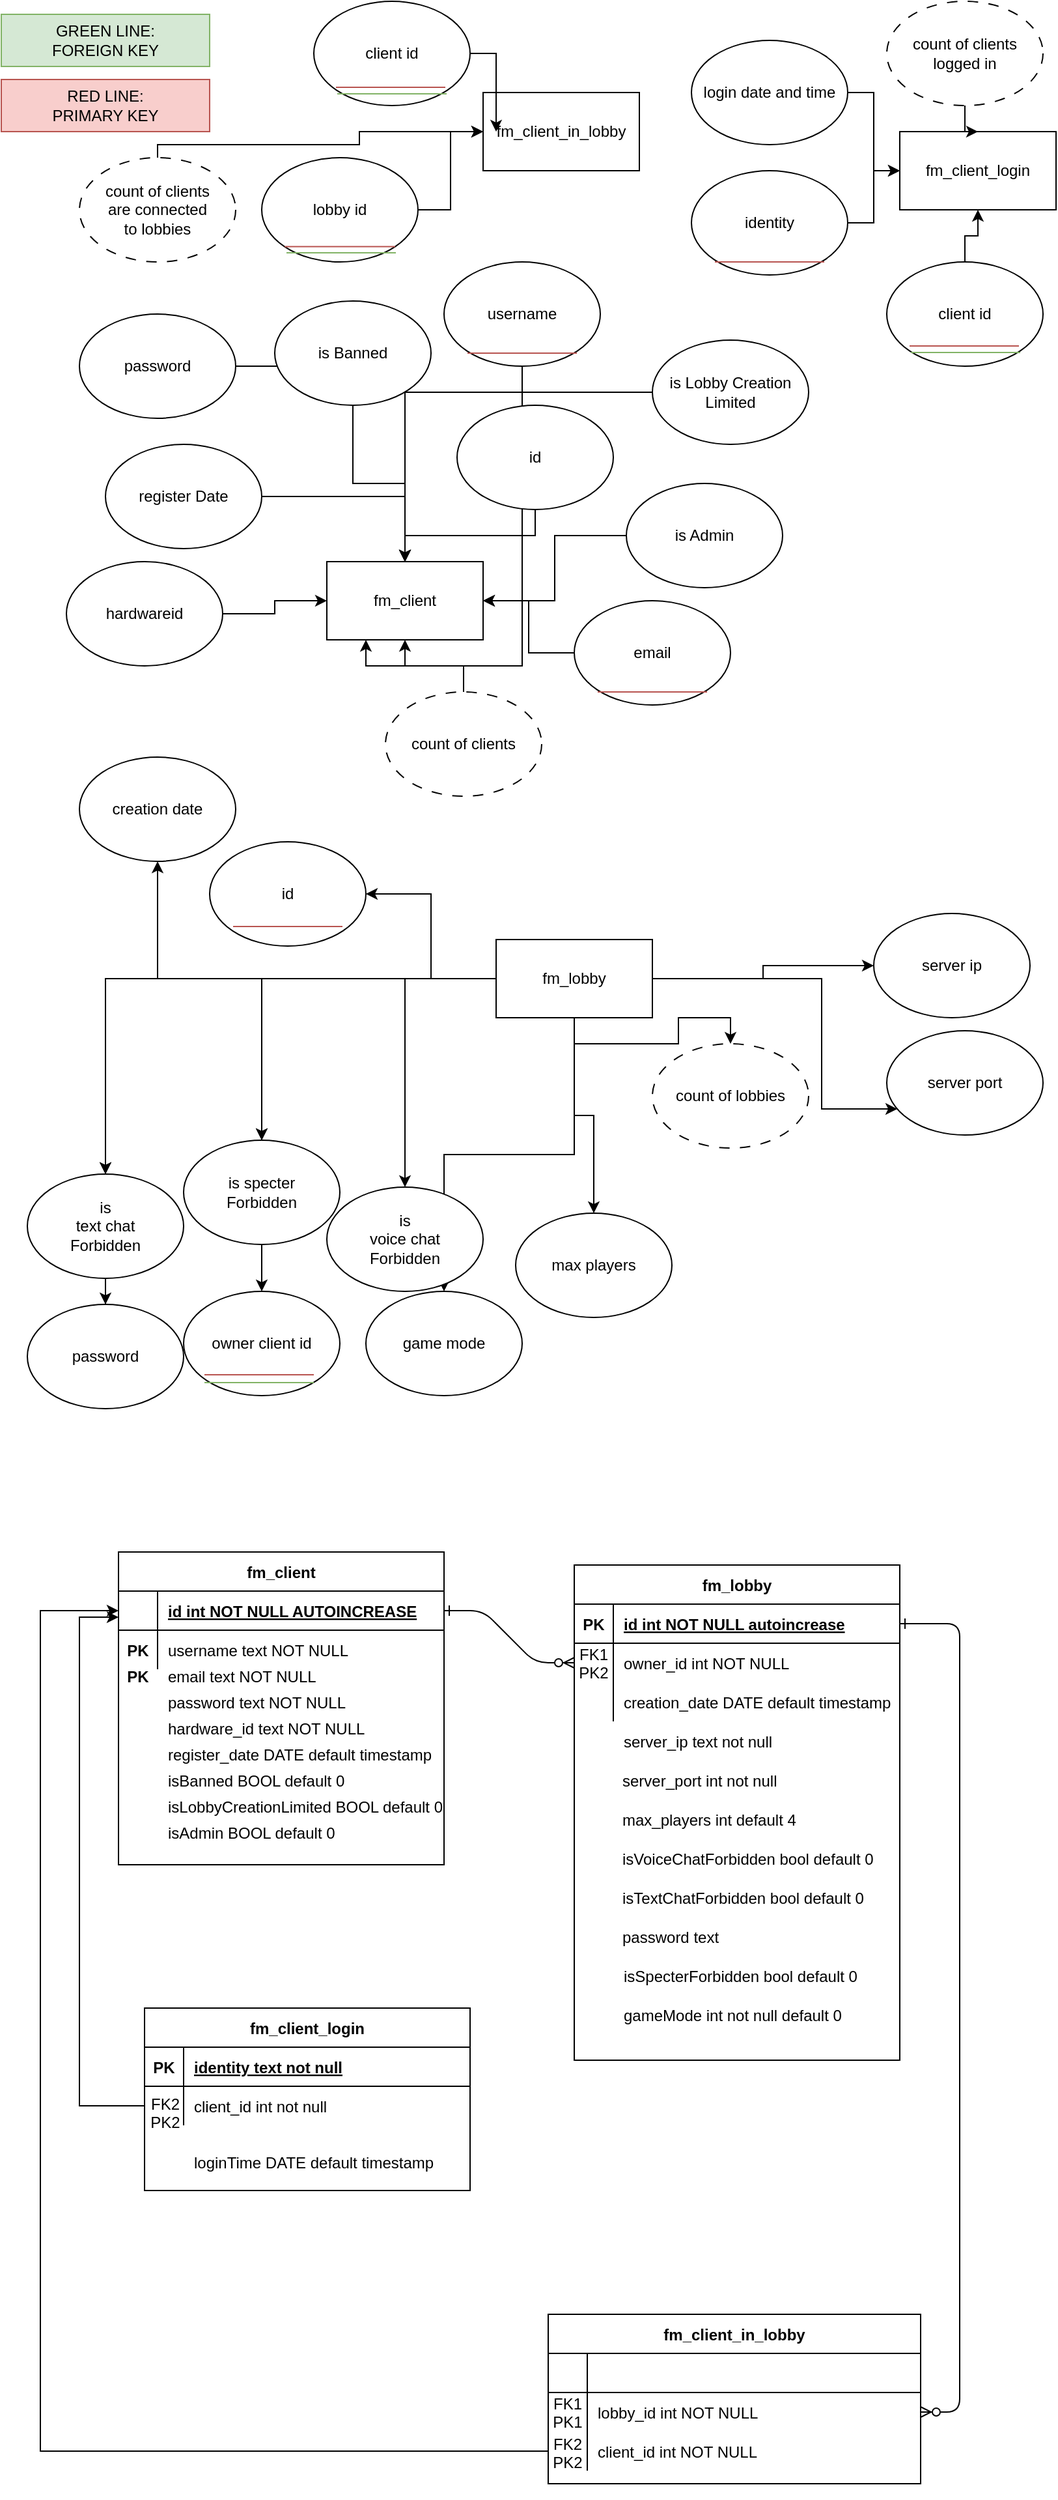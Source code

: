 <mxfile version="22.0.8" type="device">
  <diagram name="Page-1" id="tktyg8NoNVYXgs6iv8Ub">
    <mxGraphModel dx="-1100" dy="302" grid="1" gridSize="10" guides="1" tooltips="1" connect="1" arrows="1" fold="1" page="1" pageScale="1" pageWidth="850" pageHeight="1100" math="0" shadow="0">
      <root>
        <mxCell id="0" />
        <mxCell id="1" parent="0" />
        <mxCell id="DwJ4gObzANfrZFWLSYan-63" style="edgeStyle=orthogonalEdgeStyle;rounded=0;orthogonalLoop=1;jettySize=auto;html=1;entryX=0.25;entryY=1;entryDx=0;entryDy=0;" parent="1" source="DwJ4gObzANfrZFWLSYan-1" target="DwJ4gObzANfrZFWLSYan-57" edge="1">
          <mxGeometry relative="1" as="geometry" />
        </mxCell>
        <mxCell id="DwJ4gObzANfrZFWLSYan-1" value="username" style="ellipse;whiteSpace=wrap;html=1;" parent="1" vertex="1">
          <mxGeometry x="2050" y="210" width="120" height="80" as="geometry" />
        </mxCell>
        <mxCell id="DwJ4gObzANfrZFWLSYan-15" value="fm_client_in_lobby" style="rounded=0;whiteSpace=wrap;html=1;" parent="1" vertex="1">
          <mxGeometry x="2080" y="80" width="120" height="60" as="geometry" />
        </mxCell>
        <mxCell id="DwJ4gObzANfrZFWLSYan-61" style="edgeStyle=orthogonalEdgeStyle;rounded=0;orthogonalLoop=1;jettySize=auto;html=1;" parent="1" source="DwJ4gObzANfrZFWLSYan-16" target="DwJ4gObzANfrZFWLSYan-57" edge="1">
          <mxGeometry relative="1" as="geometry" />
        </mxCell>
        <mxCell id="DwJ4gObzANfrZFWLSYan-16" value="password" style="ellipse;whiteSpace=wrap;html=1;" parent="1" vertex="1">
          <mxGeometry x="1770" y="250" width="120" height="80" as="geometry" />
        </mxCell>
        <mxCell id="DwJ4gObzANfrZFWLSYan-64" style="edgeStyle=orthogonalEdgeStyle;rounded=0;orthogonalLoop=1;jettySize=auto;html=1;" parent="1" source="DwJ4gObzANfrZFWLSYan-17" target="DwJ4gObzANfrZFWLSYan-57" edge="1">
          <mxGeometry relative="1" as="geometry" />
        </mxCell>
        <mxCell id="DwJ4gObzANfrZFWLSYan-17" value="email" style="ellipse;whiteSpace=wrap;html=1;" parent="1" vertex="1">
          <mxGeometry x="2150" y="470" width="120" height="80" as="geometry" />
        </mxCell>
        <mxCell id="DwJ4gObzANfrZFWLSYan-65" style="edgeStyle=orthogonalEdgeStyle;rounded=0;orthogonalLoop=1;jettySize=auto;html=1;" parent="1" source="DwJ4gObzANfrZFWLSYan-18" target="DwJ4gObzANfrZFWLSYan-57" edge="1">
          <mxGeometry relative="1" as="geometry" />
        </mxCell>
        <mxCell id="DwJ4gObzANfrZFWLSYan-18" value="register Date" style="ellipse;whiteSpace=wrap;html=1;" parent="1" vertex="1">
          <mxGeometry x="1790" y="350" width="120" height="80" as="geometry" />
        </mxCell>
        <mxCell id="DwJ4gObzANfrZFWLSYan-69" style="edgeStyle=orthogonalEdgeStyle;rounded=0;orthogonalLoop=1;jettySize=auto;html=1;" parent="1" source="DwJ4gObzANfrZFWLSYan-19" target="DwJ4gObzANfrZFWLSYan-68" edge="1">
          <mxGeometry relative="1" as="geometry" />
        </mxCell>
        <mxCell id="DwJ4gObzANfrZFWLSYan-19" value="identity" style="ellipse;whiteSpace=wrap;html=1;" parent="1" vertex="1">
          <mxGeometry x="2240" y="140" width="120" height="80" as="geometry" />
        </mxCell>
        <mxCell id="DwJ4gObzANfrZFWLSYan-62" style="edgeStyle=orthogonalEdgeStyle;rounded=0;orthogonalLoop=1;jettySize=auto;html=1;" parent="1" source="DwJ4gObzANfrZFWLSYan-51" target="DwJ4gObzANfrZFWLSYan-57" edge="1">
          <mxGeometry relative="1" as="geometry" />
        </mxCell>
        <mxCell id="DwJ4gObzANfrZFWLSYan-105" style="edgeStyle=orthogonalEdgeStyle;rounded=0;orthogonalLoop=1;jettySize=auto;html=1;" parent="1" source="DwJ4gObzANfrZFWLSYan-23" target="DwJ4gObzANfrZFWLSYan-57" edge="1">
          <mxGeometry relative="1" as="geometry" />
        </mxCell>
        <mxCell id="DwJ4gObzANfrZFWLSYan-23" value="hardwareid" style="ellipse;whiteSpace=wrap;html=1;" parent="1" vertex="1">
          <mxGeometry x="1760" y="440" width="120" height="80" as="geometry" />
        </mxCell>
        <mxCell id="DwJ4gObzANfrZFWLSYan-24" style="edgeStyle=orthogonalEdgeStyle;rounded=0;orthogonalLoop=1;jettySize=auto;html=1;" parent="1" source="DwJ4gObzANfrZFWLSYan-56" target="DwJ4gObzANfrZFWLSYan-39" edge="1">
          <mxGeometry relative="1" as="geometry" />
        </mxCell>
        <mxCell id="DwJ4gObzANfrZFWLSYan-25" style="edgeStyle=orthogonalEdgeStyle;rounded=0;orthogonalLoop=1;jettySize=auto;html=1;" parent="1" source="DwJ4gObzANfrZFWLSYan-37" target="DwJ4gObzANfrZFWLSYan-38" edge="1">
          <mxGeometry relative="1" as="geometry" />
        </mxCell>
        <mxCell id="DwJ4gObzANfrZFWLSYan-26" style="edgeStyle=orthogonalEdgeStyle;rounded=0;orthogonalLoop=1;jettySize=auto;html=1;" parent="1" source="DwJ4gObzANfrZFWLSYan-37" target="DwJ4gObzANfrZFWLSYan-40" edge="1">
          <mxGeometry relative="1" as="geometry">
            <mxPoint x="2380" y="700" as="targetPoint" />
          </mxGeometry>
        </mxCell>
        <mxCell id="DwJ4gObzANfrZFWLSYan-27" style="edgeStyle=orthogonalEdgeStyle;rounded=0;orthogonalLoop=1;jettySize=auto;html=1;" parent="1" source="DwJ4gObzANfrZFWLSYan-54" target="DwJ4gObzANfrZFWLSYan-41" edge="1">
          <mxGeometry relative="1" as="geometry" />
        </mxCell>
        <mxCell id="DwJ4gObzANfrZFWLSYan-28" style="edgeStyle=orthogonalEdgeStyle;rounded=0;orthogonalLoop=1;jettySize=auto;html=1;" parent="1" source="DwJ4gObzANfrZFWLSYan-37" target="DwJ4gObzANfrZFWLSYan-44" edge="1">
          <mxGeometry relative="1" as="geometry" />
        </mxCell>
        <mxCell id="DwJ4gObzANfrZFWLSYan-29" style="edgeStyle=orthogonalEdgeStyle;rounded=0;orthogonalLoop=1;jettySize=auto;html=1;" parent="1" source="DwJ4gObzANfrZFWLSYan-37" target="DwJ4gObzANfrZFWLSYan-42" edge="1">
          <mxGeometry relative="1" as="geometry" />
        </mxCell>
        <mxCell id="DwJ4gObzANfrZFWLSYan-30" style="edgeStyle=orthogonalEdgeStyle;rounded=0;orthogonalLoop=1;jettySize=auto;html=1;" parent="1" source="DwJ4gObzANfrZFWLSYan-37" target="DwJ4gObzANfrZFWLSYan-56" edge="1">
          <mxGeometry relative="1" as="geometry" />
        </mxCell>
        <mxCell id="DwJ4gObzANfrZFWLSYan-31" style="edgeStyle=orthogonalEdgeStyle;rounded=0;orthogonalLoop=1;jettySize=auto;html=1;" parent="1" source="DwJ4gObzANfrZFWLSYan-37" target="DwJ4gObzANfrZFWLSYan-43" edge="1">
          <mxGeometry relative="1" as="geometry" />
        </mxCell>
        <mxCell id="DwJ4gObzANfrZFWLSYan-32" style="edgeStyle=orthogonalEdgeStyle;rounded=0;orthogonalLoop=1;jettySize=auto;html=1;" parent="1" source="DwJ4gObzANfrZFWLSYan-37" target="DwJ4gObzANfrZFWLSYan-45" edge="1">
          <mxGeometry relative="1" as="geometry" />
        </mxCell>
        <mxCell id="DwJ4gObzANfrZFWLSYan-33" style="edgeStyle=orthogonalEdgeStyle;rounded=0;orthogonalLoop=1;jettySize=auto;html=1;" parent="1" source="DwJ4gObzANfrZFWLSYan-37" target="DwJ4gObzANfrZFWLSYan-46" edge="1">
          <mxGeometry relative="1" as="geometry">
            <Array as="points">
              <mxPoint x="2340" y="760" />
              <mxPoint x="2340" y="860" />
            </Array>
          </mxGeometry>
        </mxCell>
        <mxCell id="DwJ4gObzANfrZFWLSYan-35" style="edgeStyle=orthogonalEdgeStyle;rounded=0;orthogonalLoop=1;jettySize=auto;html=1;" parent="1" source="DwJ4gObzANfrZFWLSYan-37" target="DwJ4gObzANfrZFWLSYan-54" edge="1">
          <mxGeometry relative="1" as="geometry" />
        </mxCell>
        <mxCell id="1jXazLXZazgQGRbLhZom-4" style="edgeStyle=orthogonalEdgeStyle;rounded=0;orthogonalLoop=1;jettySize=auto;html=1;" edge="1" parent="1" source="DwJ4gObzANfrZFWLSYan-37" target="1jXazLXZazgQGRbLhZom-3">
          <mxGeometry relative="1" as="geometry" />
        </mxCell>
        <mxCell id="DwJ4gObzANfrZFWLSYan-37" value="fm_lobby" style="rounded=0;whiteSpace=wrap;html=1;" parent="1" vertex="1">
          <mxGeometry x="2090" y="730" width="120" height="60" as="geometry" />
        </mxCell>
        <mxCell id="DwJ4gObzANfrZFWLSYan-38" value="id" style="ellipse;whiteSpace=wrap;html=1;" parent="1" vertex="1">
          <mxGeometry x="1870" y="655" width="120" height="80" as="geometry" />
        </mxCell>
        <mxCell id="DwJ4gObzANfrZFWLSYan-39" value="password" style="ellipse;whiteSpace=wrap;html=1;" parent="1" vertex="1">
          <mxGeometry x="1730" y="1010" width="120" height="80" as="geometry" />
        </mxCell>
        <mxCell id="DwJ4gObzANfrZFWLSYan-40" value="game mode" style="ellipse;whiteSpace=wrap;html=1;" parent="1" vertex="1">
          <mxGeometry x="1990" y="1000" width="120" height="80" as="geometry" />
        </mxCell>
        <mxCell id="DwJ4gObzANfrZFWLSYan-41" value="owner client id" style="ellipse;whiteSpace=wrap;html=1;" parent="1" vertex="1">
          <mxGeometry x="1850" y="1000" width="120" height="80" as="geometry" />
        </mxCell>
        <mxCell id="DwJ4gObzANfrZFWLSYan-42" value="is&lt;br&gt;voice chat&lt;br&gt;Forbidden" style="ellipse;whiteSpace=wrap;html=1;" parent="1" vertex="1">
          <mxGeometry x="1960" y="920" width="120" height="80" as="geometry" />
        </mxCell>
        <mxCell id="DwJ4gObzANfrZFWLSYan-43" value="creation date" style="ellipse;whiteSpace=wrap;html=1;" parent="1" vertex="1">
          <mxGeometry x="1770" y="590" width="120" height="80" as="geometry" />
        </mxCell>
        <mxCell id="DwJ4gObzANfrZFWLSYan-44" value="max players" style="ellipse;whiteSpace=wrap;html=1;" parent="1" vertex="1">
          <mxGeometry x="2105" y="940" width="120" height="80" as="geometry" />
        </mxCell>
        <mxCell id="DwJ4gObzANfrZFWLSYan-45" value="server ip" style="ellipse;whiteSpace=wrap;html=1;" parent="1" vertex="1">
          <mxGeometry x="2380" y="710" width="120" height="80" as="geometry" />
        </mxCell>
        <mxCell id="DwJ4gObzANfrZFWLSYan-46" value="server port" style="ellipse;whiteSpace=wrap;html=1;" parent="1" vertex="1">
          <mxGeometry x="2390" y="800" width="120" height="80" as="geometry" />
        </mxCell>
        <mxCell id="1jXazLXZazgQGRbLhZom-6" style="edgeStyle=orthogonalEdgeStyle;rounded=0;orthogonalLoop=1;jettySize=auto;html=1;entryX=0;entryY=0.5;entryDx=0;entryDy=0;" edge="1" parent="1" source="DwJ4gObzANfrZFWLSYan-47" target="DwJ4gObzANfrZFWLSYan-15">
          <mxGeometry relative="1" as="geometry">
            <Array as="points">
              <mxPoint x="1830" y="120" />
              <mxPoint x="1985" y="120" />
              <mxPoint x="1985" y="110" />
            </Array>
          </mxGeometry>
        </mxCell>
        <mxCell id="DwJ4gObzANfrZFWLSYan-47" value="count of clients&lt;br&gt;are connected&lt;br&gt;to lobbies" style="ellipse;whiteSpace=wrap;html=1;dashed=1;dashPattern=8 8;" parent="1" vertex="1">
          <mxGeometry x="1770" y="130" width="120" height="80" as="geometry" />
        </mxCell>
        <mxCell id="DwJ4gObzANfrZFWLSYan-76" style="edgeStyle=orthogonalEdgeStyle;rounded=0;orthogonalLoop=1;jettySize=auto;html=1;" parent="1" source="DwJ4gObzANfrZFWLSYan-49" target="DwJ4gObzANfrZFWLSYan-57" edge="1">
          <mxGeometry relative="1" as="geometry" />
        </mxCell>
        <mxCell id="DwJ4gObzANfrZFWLSYan-49" value="is Admin" style="ellipse;whiteSpace=wrap;html=1;" parent="1" vertex="1">
          <mxGeometry x="2190" y="380" width="120" height="80" as="geometry" />
        </mxCell>
        <mxCell id="DwJ4gObzANfrZFWLSYan-75" style="edgeStyle=orthogonalEdgeStyle;rounded=0;orthogonalLoop=1;jettySize=auto;html=1;" parent="1" source="DwJ4gObzANfrZFWLSYan-50" target="DwJ4gObzANfrZFWLSYan-57" edge="1">
          <mxGeometry relative="1" as="geometry" />
        </mxCell>
        <mxCell id="DwJ4gObzANfrZFWLSYan-50" value="is Banned" style="ellipse;whiteSpace=wrap;html=1;" parent="1" vertex="1">
          <mxGeometry x="1920" y="240" width="120" height="80" as="geometry" />
        </mxCell>
        <mxCell id="DwJ4gObzANfrZFWLSYan-77" style="edgeStyle=orthogonalEdgeStyle;rounded=0;orthogonalLoop=1;jettySize=auto;html=1;" parent="1" source="DwJ4gObzANfrZFWLSYan-51" target="DwJ4gObzANfrZFWLSYan-57" edge="1">
          <mxGeometry relative="1" as="geometry" />
        </mxCell>
        <mxCell id="DwJ4gObzANfrZFWLSYan-84" style="edgeStyle=orthogonalEdgeStyle;rounded=0;orthogonalLoop=1;jettySize=auto;html=1;" parent="1" source="DwJ4gObzANfrZFWLSYan-52" target="DwJ4gObzANfrZFWLSYan-15" edge="1">
          <mxGeometry relative="1" as="geometry" />
        </mxCell>
        <mxCell id="DwJ4gObzANfrZFWLSYan-52" value="lobby id" style="ellipse;whiteSpace=wrap;html=1;" parent="1" vertex="1">
          <mxGeometry x="1910" y="130" width="120" height="80" as="geometry" />
        </mxCell>
        <mxCell id="DwJ4gObzANfrZFWLSYan-53" value="" style="edgeStyle=orthogonalEdgeStyle;rounded=0;orthogonalLoop=1;jettySize=auto;html=1;" parent="1" source="DwJ4gObzANfrZFWLSYan-37" target="DwJ4gObzANfrZFWLSYan-54" edge="1">
          <mxGeometry relative="1" as="geometry">
            <mxPoint x="2090" y="760" as="sourcePoint" />
            <mxPoint x="1920" y="1090" as="targetPoint" />
          </mxGeometry>
        </mxCell>
        <mxCell id="DwJ4gObzANfrZFWLSYan-54" value="is specter &lt;br&gt;Forbidden" style="ellipse;whiteSpace=wrap;html=1;" parent="1" vertex="1">
          <mxGeometry x="1850" y="884" width="120" height="80" as="geometry" />
        </mxCell>
        <mxCell id="DwJ4gObzANfrZFWLSYan-55" value="" style="edgeStyle=orthogonalEdgeStyle;rounded=0;orthogonalLoop=1;jettySize=auto;html=1;" parent="1" source="DwJ4gObzANfrZFWLSYan-37" target="DwJ4gObzANfrZFWLSYan-56" edge="1">
          <mxGeometry relative="1" as="geometry">
            <mxPoint x="2090" y="760" as="sourcePoint" />
            <mxPoint x="1790" y="1080" as="targetPoint" />
          </mxGeometry>
        </mxCell>
        <mxCell id="DwJ4gObzANfrZFWLSYan-56" value="is&lt;br&gt;text chat&lt;br&gt;Forbidden" style="ellipse;whiteSpace=wrap;html=1;" parent="1" vertex="1">
          <mxGeometry x="1730" y="910" width="120" height="80" as="geometry" />
        </mxCell>
        <mxCell id="DwJ4gObzANfrZFWLSYan-57" value="fm_client" style="rounded=0;whiteSpace=wrap;html=1;" parent="1" vertex="1">
          <mxGeometry x="1960" y="440" width="120" height="60" as="geometry" />
        </mxCell>
        <mxCell id="DwJ4gObzANfrZFWLSYan-67" style="edgeStyle=orthogonalEdgeStyle;rounded=0;orthogonalLoop=1;jettySize=auto;html=1;" parent="1" source="DwJ4gObzANfrZFWLSYan-66" target="DwJ4gObzANfrZFWLSYan-57" edge="1">
          <mxGeometry relative="1" as="geometry" />
        </mxCell>
        <mxCell id="DwJ4gObzANfrZFWLSYan-66" value="id" style="ellipse;whiteSpace=wrap;html=1;" parent="1" vertex="1">
          <mxGeometry x="2060" y="320" width="120" height="80" as="geometry" />
        </mxCell>
        <mxCell id="DwJ4gObzANfrZFWLSYan-68" value="fm_client_login" style="rounded=0;whiteSpace=wrap;html=1;" parent="1" vertex="1">
          <mxGeometry x="2400" y="110" width="120" height="60" as="geometry" />
        </mxCell>
        <mxCell id="DwJ4gObzANfrZFWLSYan-72" style="edgeStyle=orthogonalEdgeStyle;rounded=0;orthogonalLoop=1;jettySize=auto;html=1;" parent="1" source="DwJ4gObzANfrZFWLSYan-71" target="DwJ4gObzANfrZFWLSYan-68" edge="1">
          <mxGeometry relative="1" as="geometry" />
        </mxCell>
        <mxCell id="DwJ4gObzANfrZFWLSYan-71" value="client id" style="ellipse;whiteSpace=wrap;html=1;" parent="1" vertex="1">
          <mxGeometry x="2390" y="210" width="120" height="80" as="geometry" />
        </mxCell>
        <mxCell id="DwJ4gObzANfrZFWLSYan-103" value="" style="edgeStyle=orthogonalEdgeStyle;rounded=0;orthogonalLoop=1;jettySize=auto;html=1;" parent="1" source="DwJ4gObzANfrZFWLSYan-73" target="DwJ4gObzANfrZFWLSYan-68" edge="1">
          <mxGeometry relative="1" as="geometry" />
        </mxCell>
        <mxCell id="DwJ4gObzANfrZFWLSYan-73" value="login date and time" style="ellipse;whiteSpace=wrap;html=1;" parent="1" vertex="1">
          <mxGeometry x="2240" y="40" width="120" height="80" as="geometry" />
        </mxCell>
        <mxCell id="DwJ4gObzANfrZFWLSYan-83" style="edgeStyle=orthogonalEdgeStyle;rounded=0;orthogonalLoop=1;jettySize=auto;html=1;" parent="1" source="DwJ4gObzANfrZFWLSYan-79" target="DwJ4gObzANfrZFWLSYan-15" edge="1">
          <mxGeometry relative="1" as="geometry" />
        </mxCell>
        <mxCell id="DwJ4gObzANfrZFWLSYan-79" value="client id" style="ellipse;whiteSpace=wrap;html=1;" parent="1" vertex="1">
          <mxGeometry x="1950" y="10" width="120" height="80" as="geometry" />
        </mxCell>
        <mxCell id="DwJ4gObzANfrZFWLSYan-88" value="" style="endArrow=none;html=1;rounded=0;exitX=0;exitY=1;exitDx=0;exitDy=0;entryX=1;entryY=1;entryDx=0;entryDy=0;fillColor=#f8cecc;strokeColor=#b85450;" parent="1" source="DwJ4gObzANfrZFWLSYan-52" target="DwJ4gObzANfrZFWLSYan-52" edge="1">
          <mxGeometry width="50" height="50" relative="1" as="geometry">
            <mxPoint x="2010" y="340" as="sourcePoint" />
            <mxPoint x="2060" y="290" as="targetPoint" />
          </mxGeometry>
        </mxCell>
        <mxCell id="DwJ4gObzANfrZFWLSYan-89" value="" style="endArrow=none;html=1;rounded=0;exitX=0;exitY=1;exitDx=0;exitDy=0;entryX=1;entryY=1;entryDx=0;entryDy=0;fillColor=#d5e8d4;strokeColor=#82b366;" parent="1" edge="1">
          <mxGeometry width="50" height="50" relative="1" as="geometry">
            <mxPoint x="1929" y="203" as="sourcePoint" />
            <mxPoint x="2013" y="203" as="targetPoint" />
          </mxGeometry>
        </mxCell>
        <mxCell id="DwJ4gObzANfrZFWLSYan-90" value="" style="endArrow=none;html=1;rounded=0;exitX=0;exitY=1;exitDx=0;exitDy=0;entryX=1;entryY=1;entryDx=0;entryDy=0;fillColor=#f8cecc;strokeColor=#b85450;" parent="1" edge="1">
          <mxGeometry width="50" height="50" relative="1" as="geometry">
            <mxPoint x="1967" y="76" as="sourcePoint" />
            <mxPoint x="2051" y="76" as="targetPoint" />
          </mxGeometry>
        </mxCell>
        <mxCell id="DwJ4gObzANfrZFWLSYan-91" value="" style="endArrow=none;html=1;rounded=0;exitX=0;exitY=1;exitDx=0;exitDy=0;entryX=1;entryY=1;entryDx=0;entryDy=0;fillColor=#d5e8d4;strokeColor=#82b366;" parent="1" edge="1">
          <mxGeometry width="50" height="50" relative="1" as="geometry">
            <mxPoint x="1968" y="81" as="sourcePoint" />
            <mxPoint x="2052" y="81" as="targetPoint" />
          </mxGeometry>
        </mxCell>
        <mxCell id="DwJ4gObzANfrZFWLSYan-92" value="" style="endArrow=none;html=1;rounded=0;exitX=0;exitY=1;exitDx=0;exitDy=0;entryX=1;entryY=1;entryDx=0;entryDy=0;fillColor=#f8cecc;strokeColor=#b85450;" parent="1" edge="1">
          <mxGeometry width="50" height="50" relative="1" as="geometry">
            <mxPoint x="2407.5" y="274.52" as="sourcePoint" />
            <mxPoint x="2491.5" y="274.52" as="targetPoint" />
          </mxGeometry>
        </mxCell>
        <mxCell id="DwJ4gObzANfrZFWLSYan-93" value="" style="endArrow=none;html=1;rounded=0;exitX=0;exitY=1;exitDx=0;exitDy=0;entryX=1;entryY=1;entryDx=0;entryDy=0;fillColor=#d5e8d4;strokeColor=#82b366;" parent="1" edge="1">
          <mxGeometry width="50" height="50" relative="1" as="geometry">
            <mxPoint x="2408.5" y="279.52" as="sourcePoint" />
            <mxPoint x="2492.5" y="279.52" as="targetPoint" />
          </mxGeometry>
        </mxCell>
        <mxCell id="DwJ4gObzANfrZFWLSYan-94" value="" style="endArrow=none;html=1;rounded=0;exitX=0;exitY=1;exitDx=0;exitDy=0;entryX=1;entryY=1;entryDx=0;entryDy=0;fillColor=#f8cecc;strokeColor=#b85450;" parent="1" edge="1">
          <mxGeometry width="50" height="50" relative="1" as="geometry">
            <mxPoint x="2258" y="210" as="sourcePoint" />
            <mxPoint x="2342" y="210" as="targetPoint" />
          </mxGeometry>
        </mxCell>
        <mxCell id="DwJ4gObzANfrZFWLSYan-97" value="" style="endArrow=none;html=1;rounded=0;exitX=0;exitY=1;exitDx=0;exitDy=0;entryX=1;entryY=1;entryDx=0;entryDy=0;fillColor=#f8cecc;strokeColor=#b85450;" parent="1" edge="1">
          <mxGeometry width="50" height="50" relative="1" as="geometry">
            <mxPoint x="2068" y="280" as="sourcePoint" />
            <mxPoint x="2152" y="280" as="targetPoint" />
          </mxGeometry>
        </mxCell>
        <mxCell id="DwJ4gObzANfrZFWLSYan-98" value="" style="endArrow=none;html=1;rounded=0;exitX=0;exitY=1;exitDx=0;exitDy=0;entryX=1;entryY=1;entryDx=0;entryDy=0;fillColor=#f8cecc;strokeColor=#b85450;" parent="1" edge="1">
          <mxGeometry width="50" height="50" relative="1" as="geometry">
            <mxPoint x="2168" y="540" as="sourcePoint" />
            <mxPoint x="2252" y="540" as="targetPoint" />
          </mxGeometry>
        </mxCell>
        <mxCell id="DwJ4gObzANfrZFWLSYan-101" value="RED LINE:&lt;br&gt;PRIMARY KEY" style="text;html=1;strokeColor=#b85450;fillColor=#f8cecc;align=center;verticalAlign=middle;whiteSpace=wrap;rounded=0;" parent="1" vertex="1">
          <mxGeometry x="1710" y="70" width="160" height="40" as="geometry" />
        </mxCell>
        <mxCell id="DwJ4gObzANfrZFWLSYan-102" value="GREEN LINE: &lt;br&gt;FOREIGN KEY" style="text;html=1;strokeColor=#82b366;fillColor=#d5e8d4;align=center;verticalAlign=middle;whiteSpace=wrap;rounded=0;" parent="1" vertex="1">
          <mxGeometry x="1710" y="20" width="160" height="40" as="geometry" />
        </mxCell>
        <mxCell id="DwJ4gObzANfrZFWLSYan-51" value="is Lobby Creation&lt;br&gt;Limited" style="ellipse;whiteSpace=wrap;html=1;" parent="1" vertex="1">
          <mxGeometry x="2210" y="270" width="120" height="80" as="geometry" />
        </mxCell>
        <mxCell id="DwJ4gObzANfrZFWLSYan-107" value="" style="edgeStyle=entityRelationEdgeStyle;endArrow=ERzeroToMany;startArrow=ERone;endFill=1;startFill=0;" parent="1" source="DwJ4gObzANfrZFWLSYan-130" target="DwJ4gObzANfrZFWLSYan-113" edge="1">
          <mxGeometry width="100" height="100" relative="1" as="geometry">
            <mxPoint x="2020" y="1800" as="sourcePoint" />
            <mxPoint x="2120" y="1700" as="targetPoint" />
          </mxGeometry>
        </mxCell>
        <mxCell id="DwJ4gObzANfrZFWLSYan-108" value="" style="edgeStyle=entityRelationEdgeStyle;endArrow=ERzeroToMany;startArrow=ERone;endFill=1;startFill=0;" parent="1" source="DwJ4gObzANfrZFWLSYan-110" target="DwJ4gObzANfrZFWLSYan-123" edge="1">
          <mxGeometry width="100" height="100" relative="1" as="geometry">
            <mxPoint x="2080" y="1260" as="sourcePoint" />
            <mxPoint x="2140" y="1285" as="targetPoint" />
          </mxGeometry>
        </mxCell>
        <mxCell id="DwJ4gObzANfrZFWLSYan-109" value="fm_lobby" style="shape=table;startSize=30;container=1;collapsible=1;childLayout=tableLayout;fixedRows=1;rowLines=0;fontStyle=1;align=center;resizeLast=1;" parent="1" vertex="1">
          <mxGeometry x="2150" y="1210" width="250" height="380" as="geometry" />
        </mxCell>
        <mxCell id="DwJ4gObzANfrZFWLSYan-110" value="" style="shape=partialRectangle;collapsible=0;dropTarget=0;pointerEvents=0;fillColor=none;points=[[0,0.5],[1,0.5]];portConstraint=eastwest;top=0;left=0;right=0;bottom=1;" parent="DwJ4gObzANfrZFWLSYan-109" vertex="1">
          <mxGeometry y="30" width="250" height="30" as="geometry" />
        </mxCell>
        <mxCell id="DwJ4gObzANfrZFWLSYan-111" value="PK" style="shape=partialRectangle;overflow=hidden;connectable=0;fillColor=none;top=0;left=0;bottom=0;right=0;fontStyle=1;" parent="DwJ4gObzANfrZFWLSYan-110" vertex="1">
          <mxGeometry width="30" height="30" as="geometry">
            <mxRectangle width="30" height="30" as="alternateBounds" />
          </mxGeometry>
        </mxCell>
        <mxCell id="DwJ4gObzANfrZFWLSYan-112" value="id int NOT NULL autoincrease" style="shape=partialRectangle;overflow=hidden;connectable=0;fillColor=none;top=0;left=0;bottom=0;right=0;align=left;spacingLeft=6;fontStyle=5;" parent="DwJ4gObzANfrZFWLSYan-110" vertex="1">
          <mxGeometry x="30" width="220" height="30" as="geometry">
            <mxRectangle width="220" height="30" as="alternateBounds" />
          </mxGeometry>
        </mxCell>
        <mxCell id="DwJ4gObzANfrZFWLSYan-113" value="" style="shape=partialRectangle;collapsible=0;dropTarget=0;pointerEvents=0;fillColor=none;points=[[0,0.5],[1,0.5]];portConstraint=eastwest;top=0;left=0;right=0;bottom=0;" parent="DwJ4gObzANfrZFWLSYan-109" vertex="1">
          <mxGeometry y="60" width="250" height="30" as="geometry" />
        </mxCell>
        <mxCell id="DwJ4gObzANfrZFWLSYan-114" value="FK1&#xa;PK2" style="shape=partialRectangle;overflow=hidden;connectable=0;fillColor=none;top=0;left=0;bottom=0;right=0;" parent="DwJ4gObzANfrZFWLSYan-113" vertex="1">
          <mxGeometry width="30" height="30" as="geometry">
            <mxRectangle width="30" height="30" as="alternateBounds" />
          </mxGeometry>
        </mxCell>
        <mxCell id="DwJ4gObzANfrZFWLSYan-115" value="owner_id int NOT NULL" style="shape=partialRectangle;overflow=hidden;connectable=0;fillColor=none;top=0;left=0;bottom=0;right=0;align=left;spacingLeft=6;" parent="DwJ4gObzANfrZFWLSYan-113" vertex="1">
          <mxGeometry x="30" width="220" height="30" as="geometry">
            <mxRectangle width="220" height="30" as="alternateBounds" />
          </mxGeometry>
        </mxCell>
        <mxCell id="DwJ4gObzANfrZFWLSYan-116" value="" style="shape=partialRectangle;collapsible=0;dropTarget=0;pointerEvents=0;fillColor=none;points=[[0,0.5],[1,0.5]];portConstraint=eastwest;top=0;left=0;right=0;bottom=0;" parent="DwJ4gObzANfrZFWLSYan-109" vertex="1">
          <mxGeometry y="90" width="250" height="30" as="geometry" />
        </mxCell>
        <mxCell id="DwJ4gObzANfrZFWLSYan-117" value="" style="shape=partialRectangle;overflow=hidden;connectable=0;fillColor=none;top=0;left=0;bottom=0;right=0;" parent="DwJ4gObzANfrZFWLSYan-116" vertex="1">
          <mxGeometry width="30" height="30" as="geometry">
            <mxRectangle width="30" height="30" as="alternateBounds" />
          </mxGeometry>
        </mxCell>
        <mxCell id="DwJ4gObzANfrZFWLSYan-118" value="creation_date DATE default timestamp" style="shape=partialRectangle;overflow=hidden;connectable=0;fillColor=none;top=0;left=0;bottom=0;right=0;align=left;spacingLeft=6;" parent="DwJ4gObzANfrZFWLSYan-116" vertex="1">
          <mxGeometry x="30" width="220" height="30" as="geometry">
            <mxRectangle width="220" height="30" as="alternateBounds" />
          </mxGeometry>
        </mxCell>
        <mxCell id="DwJ4gObzANfrZFWLSYan-119" value="fm_client_in_lobby" style="shape=table;startSize=30;container=1;collapsible=1;childLayout=tableLayout;fixedRows=1;rowLines=0;fontStyle=1;align=center;resizeLast=1;" parent="1" vertex="1">
          <mxGeometry x="2130" y="1785" width="286" height="130" as="geometry" />
        </mxCell>
        <mxCell id="DwJ4gObzANfrZFWLSYan-120" value="" style="shape=partialRectangle;collapsible=0;dropTarget=0;pointerEvents=0;fillColor=none;points=[[0,0.5],[1,0.5]];portConstraint=eastwest;top=0;left=0;right=0;bottom=1;" parent="DwJ4gObzANfrZFWLSYan-119" vertex="1">
          <mxGeometry y="30" width="286" height="30" as="geometry" />
        </mxCell>
        <mxCell id="DwJ4gObzANfrZFWLSYan-121" value="" style="shape=partialRectangle;overflow=hidden;connectable=0;fillColor=none;top=0;left=0;bottom=0;right=0;fontStyle=1;" parent="DwJ4gObzANfrZFWLSYan-120" vertex="1">
          <mxGeometry width="30" height="30" as="geometry">
            <mxRectangle width="30" height="30" as="alternateBounds" />
          </mxGeometry>
        </mxCell>
        <mxCell id="DwJ4gObzANfrZFWLSYan-122" value="" style="shape=partialRectangle;overflow=hidden;connectable=0;fillColor=none;top=0;left=0;bottom=0;right=0;align=left;spacingLeft=6;fontStyle=5;" parent="DwJ4gObzANfrZFWLSYan-120" vertex="1">
          <mxGeometry x="30" width="256" height="30" as="geometry">
            <mxRectangle width="256" height="30" as="alternateBounds" />
          </mxGeometry>
        </mxCell>
        <mxCell id="DwJ4gObzANfrZFWLSYan-123" value="" style="shape=partialRectangle;collapsible=0;dropTarget=0;pointerEvents=0;fillColor=none;points=[[0,0.5],[1,0.5]];portConstraint=eastwest;top=0;left=0;right=0;bottom=0;" parent="DwJ4gObzANfrZFWLSYan-119" vertex="1">
          <mxGeometry y="60" width="286" height="30" as="geometry" />
        </mxCell>
        <mxCell id="DwJ4gObzANfrZFWLSYan-124" value="FK1&#xa;PK1" style="shape=partialRectangle;overflow=hidden;connectable=0;fillColor=none;top=0;left=0;bottom=0;right=0;" parent="DwJ4gObzANfrZFWLSYan-123" vertex="1">
          <mxGeometry width="30" height="30" as="geometry">
            <mxRectangle width="30" height="30" as="alternateBounds" />
          </mxGeometry>
        </mxCell>
        <mxCell id="DwJ4gObzANfrZFWLSYan-125" value="lobby_id int NOT NULL" style="shape=partialRectangle;overflow=hidden;connectable=0;fillColor=none;top=0;left=0;bottom=0;right=0;align=left;spacingLeft=6;" parent="DwJ4gObzANfrZFWLSYan-123" vertex="1">
          <mxGeometry x="30" width="256" height="30" as="geometry">
            <mxRectangle width="256" height="30" as="alternateBounds" />
          </mxGeometry>
        </mxCell>
        <mxCell id="DwJ4gObzANfrZFWLSYan-126" value="" style="shape=partialRectangle;collapsible=0;dropTarget=0;pointerEvents=0;fillColor=none;points=[[0,0.5],[1,0.5]];portConstraint=eastwest;top=0;left=0;right=0;bottom=0;" parent="DwJ4gObzANfrZFWLSYan-119" vertex="1">
          <mxGeometry y="90" width="286" height="30" as="geometry" />
        </mxCell>
        <mxCell id="DwJ4gObzANfrZFWLSYan-127" value="" style="shape=partialRectangle;overflow=hidden;connectable=0;fillColor=none;top=0;left=0;bottom=0;right=0;" parent="DwJ4gObzANfrZFWLSYan-126" vertex="1">
          <mxGeometry width="30" height="30" as="geometry">
            <mxRectangle width="30" height="30" as="alternateBounds" />
          </mxGeometry>
        </mxCell>
        <mxCell id="DwJ4gObzANfrZFWLSYan-128" value="client_id int NOT NULL" style="shape=partialRectangle;overflow=hidden;connectable=0;fillColor=none;top=0;left=0;bottom=0;right=0;align=left;spacingLeft=6;" parent="DwJ4gObzANfrZFWLSYan-126" vertex="1">
          <mxGeometry x="30" width="256" height="30" as="geometry">
            <mxRectangle width="256" height="30" as="alternateBounds" />
          </mxGeometry>
        </mxCell>
        <mxCell id="DwJ4gObzANfrZFWLSYan-129" value="fm_client" style="shape=table;startSize=30;container=1;collapsible=1;childLayout=tableLayout;fixedRows=1;rowLines=0;fontStyle=1;align=center;resizeLast=1;" parent="1" vertex="1">
          <mxGeometry x="1800" y="1200" width="250" height="240" as="geometry" />
        </mxCell>
        <mxCell id="DwJ4gObzANfrZFWLSYan-130" value="" style="shape=partialRectangle;collapsible=0;dropTarget=0;pointerEvents=0;fillColor=none;points=[[0,0.5],[1,0.5]];portConstraint=eastwest;top=0;left=0;right=0;bottom=1;" parent="DwJ4gObzANfrZFWLSYan-129" vertex="1">
          <mxGeometry y="30" width="250" height="30" as="geometry" />
        </mxCell>
        <mxCell id="DwJ4gObzANfrZFWLSYan-131" value="" style="shape=partialRectangle;overflow=hidden;connectable=0;fillColor=none;top=0;left=0;bottom=0;right=0;fontStyle=1;" parent="DwJ4gObzANfrZFWLSYan-130" vertex="1">
          <mxGeometry width="30" height="30" as="geometry">
            <mxRectangle width="30" height="30" as="alternateBounds" />
          </mxGeometry>
        </mxCell>
        <mxCell id="DwJ4gObzANfrZFWLSYan-132" value="id int NOT NULL AUTOINCREASE" style="shape=partialRectangle;overflow=hidden;connectable=0;fillColor=none;top=0;left=0;bottom=0;right=0;align=left;spacingLeft=6;fontStyle=5;" parent="DwJ4gObzANfrZFWLSYan-130" vertex="1">
          <mxGeometry x="30" width="220" height="30" as="geometry">
            <mxRectangle width="220" height="30" as="alternateBounds" />
          </mxGeometry>
        </mxCell>
        <mxCell id="DwJ4gObzANfrZFWLSYan-133" value="" style="shape=partialRectangle;collapsible=0;dropTarget=0;pointerEvents=0;fillColor=none;points=[[0,0.5],[1,0.5]];portConstraint=eastwest;top=0;left=0;right=0;bottom=0;" parent="DwJ4gObzANfrZFWLSYan-129" vertex="1">
          <mxGeometry y="60" width="250" height="30" as="geometry" />
        </mxCell>
        <mxCell id="DwJ4gObzANfrZFWLSYan-134" value="PK" style="shape=partialRectangle;overflow=hidden;connectable=0;fillColor=none;top=0;left=0;bottom=0;right=0;fontStyle=1" parent="DwJ4gObzANfrZFWLSYan-133" vertex="1">
          <mxGeometry width="30" height="30" as="geometry">
            <mxRectangle width="30" height="30" as="alternateBounds" />
          </mxGeometry>
        </mxCell>
        <mxCell id="DwJ4gObzANfrZFWLSYan-135" value="username text NOT NULL" style="shape=partialRectangle;overflow=hidden;connectable=0;fillColor=none;top=0;left=0;bottom=0;right=0;align=left;spacingLeft=6;" parent="DwJ4gObzANfrZFWLSYan-133" vertex="1">
          <mxGeometry x="30" width="220" height="30" as="geometry">
            <mxRectangle width="220" height="30" as="alternateBounds" />
          </mxGeometry>
        </mxCell>
        <mxCell id="DwJ4gObzANfrZFWLSYan-136" value="" style="endArrow=none;html=1;rounded=0;exitX=0;exitY=1;exitDx=0;exitDy=0;entryX=1;entryY=1;entryDx=0;entryDy=0;fillColor=#f8cecc;strokeColor=#b85450;" parent="1" edge="1">
          <mxGeometry width="50" height="50" relative="1" as="geometry">
            <mxPoint x="1888" y="720" as="sourcePoint" />
            <mxPoint x="1972" y="720" as="targetPoint" />
          </mxGeometry>
        </mxCell>
        <mxCell id="DwJ4gObzANfrZFWLSYan-137" value="fm_client_login" style="shape=table;startSize=30;container=1;collapsible=1;childLayout=tableLayout;fixedRows=1;rowLines=0;fontStyle=1;align=center;resizeLast=1;" parent="1" vertex="1">
          <mxGeometry x="1820" y="1550" width="250" height="140" as="geometry" />
        </mxCell>
        <mxCell id="DwJ4gObzANfrZFWLSYan-138" value="" style="shape=partialRectangle;collapsible=0;dropTarget=0;pointerEvents=0;fillColor=none;points=[[0,0.5],[1,0.5]];portConstraint=eastwest;top=0;left=0;right=0;bottom=1;" parent="DwJ4gObzANfrZFWLSYan-137" vertex="1">
          <mxGeometry y="30" width="250" height="30" as="geometry" />
        </mxCell>
        <mxCell id="DwJ4gObzANfrZFWLSYan-139" value="PK" style="shape=partialRectangle;overflow=hidden;connectable=0;fillColor=none;top=0;left=0;bottom=0;right=0;fontStyle=1;" parent="DwJ4gObzANfrZFWLSYan-138" vertex="1">
          <mxGeometry width="30" height="30" as="geometry">
            <mxRectangle width="30" height="30" as="alternateBounds" />
          </mxGeometry>
        </mxCell>
        <mxCell id="DwJ4gObzANfrZFWLSYan-140" value="identity text not null" style="shape=partialRectangle;overflow=hidden;connectable=0;fillColor=none;top=0;left=0;bottom=0;right=0;align=left;spacingLeft=6;fontStyle=5;" parent="DwJ4gObzANfrZFWLSYan-138" vertex="1">
          <mxGeometry x="30" width="220" height="30" as="geometry">
            <mxRectangle width="220" height="30" as="alternateBounds" />
          </mxGeometry>
        </mxCell>
        <mxCell id="DwJ4gObzANfrZFWLSYan-141" value="" style="shape=partialRectangle;collapsible=0;dropTarget=0;pointerEvents=0;fillColor=none;points=[[0,0.5],[1,0.5]];portConstraint=eastwest;top=0;left=0;right=0;bottom=0;" parent="DwJ4gObzANfrZFWLSYan-137" vertex="1">
          <mxGeometry y="60" width="250" height="30" as="geometry" />
        </mxCell>
        <mxCell id="DwJ4gObzANfrZFWLSYan-142" value="" style="shape=partialRectangle;overflow=hidden;connectable=0;fillColor=none;top=0;left=0;bottom=0;right=0;" parent="DwJ4gObzANfrZFWLSYan-141" vertex="1">
          <mxGeometry width="30" height="30" as="geometry">
            <mxRectangle width="30" height="30" as="alternateBounds" />
          </mxGeometry>
        </mxCell>
        <mxCell id="DwJ4gObzANfrZFWLSYan-143" value="client_id int not null " style="shape=partialRectangle;overflow=hidden;connectable=0;fillColor=none;top=0;left=0;bottom=0;right=0;align=left;spacingLeft=6;" parent="DwJ4gObzANfrZFWLSYan-141" vertex="1">
          <mxGeometry x="30" width="220" height="30" as="geometry">
            <mxRectangle width="220" height="30" as="alternateBounds" />
          </mxGeometry>
        </mxCell>
        <mxCell id="DwJ4gObzANfrZFWLSYan-146" value="email text NOT NULL" style="shape=partialRectangle;overflow=hidden;connectable=0;fillColor=none;top=0;left=0;bottom=0;right=0;align=left;spacingLeft=6;" parent="1" vertex="1">
          <mxGeometry x="1830" y="1280" width="220" height="30" as="geometry">
            <mxRectangle width="220" height="30" as="alternateBounds" />
          </mxGeometry>
        </mxCell>
        <mxCell id="DwJ4gObzANfrZFWLSYan-147" value="PK" style="shape=partialRectangle;overflow=hidden;connectable=0;fillColor=none;top=0;left=0;bottom=0;right=0;fontStyle=1" parent="1" vertex="1">
          <mxGeometry x="1800" y="1280" width="30" height="30" as="geometry">
            <mxRectangle width="30" height="30" as="alternateBounds" />
          </mxGeometry>
        </mxCell>
        <mxCell id="DwJ4gObzANfrZFWLSYan-148" value="password text NOT NULL" style="shape=partialRectangle;overflow=hidden;connectable=0;fillColor=none;top=0;left=0;bottom=0;right=0;align=left;spacingLeft=6;" parent="1" vertex="1">
          <mxGeometry x="1830" y="1300" width="220" height="30" as="geometry">
            <mxRectangle width="220" height="30" as="alternateBounds" />
          </mxGeometry>
        </mxCell>
        <mxCell id="DwJ4gObzANfrZFWLSYan-149" value="hardware_id text NOT NULL" style="shape=partialRectangle;overflow=hidden;connectable=0;fillColor=none;top=0;left=0;bottom=0;right=0;align=left;spacingLeft=6;" parent="1" vertex="1">
          <mxGeometry x="1830" y="1320" width="220" height="30" as="geometry">
            <mxRectangle width="220" height="30" as="alternateBounds" />
          </mxGeometry>
        </mxCell>
        <mxCell id="DwJ4gObzANfrZFWLSYan-150" value="register_date DATE default timestamp" style="shape=partialRectangle;overflow=hidden;connectable=0;fillColor=none;top=0;left=0;bottom=0;right=0;align=left;spacingLeft=6;" parent="1" vertex="1">
          <mxGeometry x="1830" y="1340" width="220" height="30" as="geometry">
            <mxRectangle width="220" height="30" as="alternateBounds" />
          </mxGeometry>
        </mxCell>
        <mxCell id="DwJ4gObzANfrZFWLSYan-151" value="isBanned BOOL default 0" style="shape=partialRectangle;overflow=hidden;connectable=0;fillColor=none;top=0;left=0;bottom=0;right=0;align=left;spacingLeft=6;" parent="1" vertex="1">
          <mxGeometry x="1830" y="1360" width="220" height="30" as="geometry">
            <mxRectangle width="220" height="30" as="alternateBounds" />
          </mxGeometry>
        </mxCell>
        <mxCell id="DwJ4gObzANfrZFWLSYan-152" value="isLobbyCreationLimited BOOL default 0" style="shape=partialRectangle;overflow=hidden;connectable=0;fillColor=none;top=0;left=0;bottom=0;right=0;align=left;spacingLeft=6;" parent="1" vertex="1">
          <mxGeometry x="1830" y="1380" width="220" height="30" as="geometry">
            <mxRectangle width="220" height="30" as="alternateBounds" />
          </mxGeometry>
        </mxCell>
        <mxCell id="DwJ4gObzANfrZFWLSYan-153" value="isAdmin BOOL default 0" style="shape=partialRectangle;overflow=hidden;connectable=0;fillColor=none;top=0;left=0;bottom=0;right=0;align=left;spacingLeft=6;" parent="1" vertex="1">
          <mxGeometry x="1830" y="1400" width="220" height="30" as="geometry">
            <mxRectangle width="220" height="30" as="alternateBounds" />
          </mxGeometry>
        </mxCell>
        <mxCell id="DwJ4gObzANfrZFWLSYan-154" value="server_ip text not null" style="shape=partialRectangle;overflow=hidden;connectable=0;fillColor=none;top=0;left=0;bottom=0;right=0;align=left;spacingLeft=6;" parent="1" vertex="1">
          <mxGeometry x="2180" y="1330" width="220" height="30" as="geometry">
            <mxRectangle width="220" height="30" as="alternateBounds" />
          </mxGeometry>
        </mxCell>
        <mxCell id="DwJ4gObzANfrZFWLSYan-156" value="server_port int not null" style="shape=partialRectangle;overflow=hidden;connectable=0;fillColor=none;top=0;left=0;bottom=0;right=0;align=left;spacingLeft=6;" parent="1" vertex="1">
          <mxGeometry x="2179" y="1360" width="220" height="30" as="geometry">
            <mxRectangle width="220" height="30" as="alternateBounds" />
          </mxGeometry>
        </mxCell>
        <mxCell id="DwJ4gObzANfrZFWLSYan-157" value="max_players int default 4" style="shape=partialRectangle;overflow=hidden;connectable=0;fillColor=none;top=0;left=0;bottom=0;right=0;align=left;spacingLeft=6;" parent="1" vertex="1">
          <mxGeometry x="2179" y="1390" width="220" height="30" as="geometry">
            <mxRectangle width="220" height="30" as="alternateBounds" />
          </mxGeometry>
        </mxCell>
        <mxCell id="DwJ4gObzANfrZFWLSYan-158" value="isVoiceChatForbidden bool default 0" style="shape=partialRectangle;overflow=hidden;connectable=0;fillColor=none;top=0;left=0;bottom=0;right=0;align=left;spacingLeft=6;" parent="1" vertex="1">
          <mxGeometry x="2179" y="1420" width="220" height="30" as="geometry">
            <mxRectangle width="220" height="30" as="alternateBounds" />
          </mxGeometry>
        </mxCell>
        <mxCell id="DwJ4gObzANfrZFWLSYan-159" value="isTextChatForbidden bool default 0" style="shape=partialRectangle;overflow=hidden;connectable=0;fillColor=none;top=0;left=0;bottom=0;right=0;align=left;spacingLeft=6;" parent="1" vertex="1">
          <mxGeometry x="2179" y="1450" width="220" height="30" as="geometry">
            <mxRectangle width="220" height="30" as="alternateBounds" />
          </mxGeometry>
        </mxCell>
        <mxCell id="DwJ4gObzANfrZFWLSYan-160" value="password text" style="shape=partialRectangle;overflow=hidden;connectable=0;fillColor=none;top=0;left=0;bottom=0;right=0;align=left;spacingLeft=6;" parent="1" vertex="1">
          <mxGeometry x="2179" y="1480" width="220" height="30" as="geometry">
            <mxRectangle width="220" height="30" as="alternateBounds" />
          </mxGeometry>
        </mxCell>
        <mxCell id="DwJ4gObzANfrZFWLSYan-161" value="isSpecterForbidden bool default 0" style="shape=partialRectangle;overflow=hidden;connectable=0;fillColor=none;top=0;left=0;bottom=0;right=0;align=left;spacingLeft=6;" parent="1" vertex="1">
          <mxGeometry x="2180" y="1510" width="220" height="30" as="geometry">
            <mxRectangle width="220" height="30" as="alternateBounds" />
          </mxGeometry>
        </mxCell>
        <mxCell id="DwJ4gObzANfrZFWLSYan-162" value="gameMode int not null default 0" style="shape=partialRectangle;overflow=hidden;connectable=0;fillColor=none;top=0;left=0;bottom=0;right=0;align=left;spacingLeft=6;" parent="1" vertex="1">
          <mxGeometry x="2180" y="1540" width="220" height="30" as="geometry">
            <mxRectangle width="220" height="30" as="alternateBounds" />
          </mxGeometry>
        </mxCell>
        <mxCell id="DwJ4gObzANfrZFWLSYan-163" value="FK2&#xa;PK2" style="shape=partialRectangle;overflow=hidden;connectable=0;fillColor=none;top=0;left=0;bottom=0;right=0;" parent="1" vertex="1">
          <mxGeometry x="2130" y="1856" width="30" height="70" as="geometry">
            <mxRectangle width="30" height="30" as="alternateBounds" />
          </mxGeometry>
        </mxCell>
        <mxCell id="DwJ4gObzANfrZFWLSYan-164" style="edgeStyle=orthogonalEdgeStyle;rounded=0;orthogonalLoop=1;jettySize=auto;html=1;entryX=0;entryY=0.5;entryDx=0;entryDy=0;" parent="1" source="DwJ4gObzANfrZFWLSYan-126" target="DwJ4gObzANfrZFWLSYan-130" edge="1">
          <mxGeometry relative="1" as="geometry">
            <Array as="points">
              <mxPoint x="1740" y="1890" />
              <mxPoint x="1740" y="1245" />
            </Array>
          </mxGeometry>
        </mxCell>
        <mxCell id="DwJ4gObzANfrZFWLSYan-165" value="loginTime DATE default timestamp" style="shape=partialRectangle;overflow=hidden;connectable=0;fillColor=none;top=0;left=0;bottom=0;right=0;align=left;spacingLeft=6;" parent="1" vertex="1">
          <mxGeometry x="1850" y="1653" width="220" height="30" as="geometry">
            <mxRectangle width="220" height="30" as="alternateBounds" />
          </mxGeometry>
        </mxCell>
        <mxCell id="DwJ4gObzANfrZFWLSYan-166" value="FK2&#xa;PK2" style="shape=partialRectangle;overflow=hidden;connectable=0;fillColor=none;top=0;left=0;bottom=0;right=0;" parent="1" vertex="1">
          <mxGeometry x="1821" y="1595" width="30" height="70" as="geometry">
            <mxRectangle width="30" height="30" as="alternateBounds" />
          </mxGeometry>
        </mxCell>
        <mxCell id="DwJ4gObzANfrZFWLSYan-167" style="edgeStyle=orthogonalEdgeStyle;rounded=0;orthogonalLoop=1;jettySize=auto;html=1;" parent="1" source="DwJ4gObzANfrZFWLSYan-141" target="DwJ4gObzANfrZFWLSYan-130" edge="1">
          <mxGeometry relative="1" as="geometry">
            <Array as="points">
              <mxPoint x="1770" y="1625" />
              <mxPoint x="1770" y="1250" />
            </Array>
          </mxGeometry>
        </mxCell>
        <mxCell id="1jXazLXZazgQGRbLhZom-1" value="" style="endArrow=none;html=1;rounded=0;exitX=0;exitY=1;exitDx=0;exitDy=0;entryX=1;entryY=1;entryDx=0;entryDy=0;fillColor=#d5e8d4;strokeColor=#82b366;" edge="1" parent="1">
          <mxGeometry width="50" height="50" relative="1" as="geometry">
            <mxPoint x="1866" y="1070" as="sourcePoint" />
            <mxPoint x="1950" y="1070" as="targetPoint" />
          </mxGeometry>
        </mxCell>
        <mxCell id="1jXazLXZazgQGRbLhZom-2" value="" style="endArrow=none;html=1;rounded=0;exitX=0;exitY=1;exitDx=0;exitDy=0;entryX=1;entryY=1;entryDx=0;entryDy=0;fillColor=#f8cecc;strokeColor=#b85450;" edge="1" parent="1">
          <mxGeometry width="50" height="50" relative="1" as="geometry">
            <mxPoint x="1866" y="1064" as="sourcePoint" />
            <mxPoint x="1950" y="1064" as="targetPoint" />
          </mxGeometry>
        </mxCell>
        <mxCell id="1jXazLXZazgQGRbLhZom-3" value="count of lobbies" style="ellipse;whiteSpace=wrap;html=1;dashed=1;dashPattern=8 8;" vertex="1" parent="1">
          <mxGeometry x="2210" y="810" width="120" height="80" as="geometry" />
        </mxCell>
        <mxCell id="1jXazLXZazgQGRbLhZom-7" style="edgeStyle=orthogonalEdgeStyle;rounded=0;orthogonalLoop=1;jettySize=auto;html=1;" edge="1" parent="1" source="1jXazLXZazgQGRbLhZom-5" target="DwJ4gObzANfrZFWLSYan-57">
          <mxGeometry relative="1" as="geometry" />
        </mxCell>
        <mxCell id="1jXazLXZazgQGRbLhZom-5" value="count of clients" style="ellipse;whiteSpace=wrap;html=1;dashed=1;dashPattern=8 8;" vertex="1" parent="1">
          <mxGeometry x="2005" y="540" width="120" height="80" as="geometry" />
        </mxCell>
        <mxCell id="1jXazLXZazgQGRbLhZom-9" style="edgeStyle=orthogonalEdgeStyle;rounded=0;orthogonalLoop=1;jettySize=auto;html=1;" edge="1" parent="1" source="1jXazLXZazgQGRbLhZom-8" target="DwJ4gObzANfrZFWLSYan-68">
          <mxGeometry relative="1" as="geometry" />
        </mxCell>
        <mxCell id="1jXazLXZazgQGRbLhZom-8" value="count of clients&lt;br&gt;logged in" style="ellipse;whiteSpace=wrap;html=1;dashed=1;dashPattern=8 8;" vertex="1" parent="1">
          <mxGeometry x="2390" y="10" width="120" height="80" as="geometry" />
        </mxCell>
      </root>
    </mxGraphModel>
  </diagram>
</mxfile>
